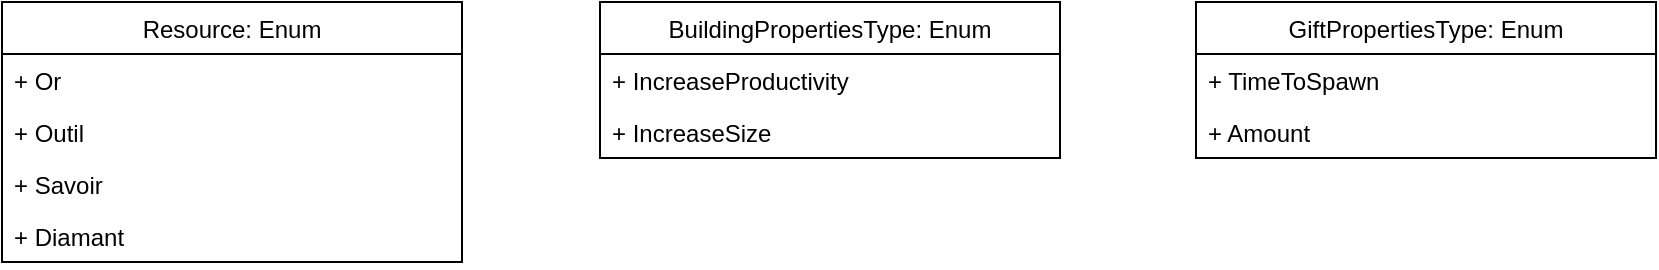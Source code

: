 <mxfile version="13.0.3" type="device" pages="4"><diagram id="pjz8-TPlyHCY8NbTJUt0" name="Enum"><mxGraphModel dx="1038" dy="607" grid="0" gridSize="10" guides="1" tooltips="1" connect="1" arrows="1" fold="1" page="1" pageScale="1" pageWidth="827" pageHeight="1169" math="0" shadow="0"><root><mxCell id="sBw3kaGOt5NLEZETks8d-0"/><mxCell id="sBw3kaGOt5NLEZETks8d-1" parent="sBw3kaGOt5NLEZETks8d-0"/><mxCell id="IuUuZfDIfKia8TDQB9bC-0" value="Resource: Enum" style="swimlane;fontStyle=0;childLayout=stackLayout;horizontal=1;startSize=26;horizontalStack=0;resizeParent=1;resizeParentMax=0;resizeLast=0;collapsible=1;marginBottom=0;" parent="sBw3kaGOt5NLEZETks8d-1" vertex="1"><mxGeometry width="230" height="130" as="geometry"/></mxCell><mxCell id="IuUuZfDIfKia8TDQB9bC-1" value="+ Or" style="text;align=left;verticalAlign=top;spacingLeft=4;spacingRight=4;overflow=hidden;rotatable=0;points=[[0,0.5],[1,0.5]];portConstraint=eastwest;" parent="IuUuZfDIfKia8TDQB9bC-0" vertex="1"><mxGeometry y="26" width="230" height="26" as="geometry"/></mxCell><mxCell id="IuUuZfDIfKia8TDQB9bC-2" value="+ Outil" style="text;align=left;verticalAlign=top;spacingLeft=4;spacingRight=4;overflow=hidden;rotatable=0;points=[[0,0.5],[1,0.5]];portConstraint=eastwest;" parent="IuUuZfDIfKia8TDQB9bC-0" vertex="1"><mxGeometry y="52" width="230" height="26" as="geometry"/></mxCell><mxCell id="IuUuZfDIfKia8TDQB9bC-3" value="+ Savoir" style="text;align=left;verticalAlign=top;spacingLeft=4;spacingRight=4;overflow=hidden;rotatable=0;points=[[0,0.5],[1,0.5]];portConstraint=eastwest;" parent="IuUuZfDIfKia8TDQB9bC-0" vertex="1"><mxGeometry y="78" width="230" height="26" as="geometry"/></mxCell><mxCell id="FJucgs8JPsW5DA-sw8LV-0" value="+ Diamant" style="text;align=left;verticalAlign=top;spacingLeft=4;spacingRight=4;overflow=hidden;rotatable=0;points=[[0,0.5],[1,0.5]];portConstraint=eastwest;" parent="IuUuZfDIfKia8TDQB9bC-0" vertex="1"><mxGeometry y="104" width="230" height="26" as="geometry"/></mxCell><mxCell id="r0FBk2J6aVuQ7HaOw1mL-0" value="BuildingPropertiesType: Enum" style="swimlane;fontStyle=0;childLayout=stackLayout;horizontal=1;startSize=26;horizontalStack=0;resizeParent=1;resizeParentMax=0;resizeLast=0;collapsible=1;marginBottom=0;" parent="sBw3kaGOt5NLEZETks8d-1" vertex="1"><mxGeometry x="299" width="230" height="78" as="geometry"/></mxCell><mxCell id="r0FBk2J6aVuQ7HaOw1mL-1" value="+ IncreaseProductivity" style="text;align=left;verticalAlign=top;spacingLeft=4;spacingRight=4;overflow=hidden;rotatable=0;points=[[0,0.5],[1,0.5]];portConstraint=eastwest;" parent="r0FBk2J6aVuQ7HaOw1mL-0" vertex="1"><mxGeometry y="26" width="230" height="26" as="geometry"/></mxCell><mxCell id="r0FBk2J6aVuQ7HaOw1mL-2" value="+ IncreaseSize" style="text;align=left;verticalAlign=top;spacingLeft=4;spacingRight=4;overflow=hidden;rotatable=0;points=[[0,0.5],[1,0.5]];portConstraint=eastwest;" parent="r0FBk2J6aVuQ7HaOw1mL-0" vertex="1"><mxGeometry y="52" width="230" height="26" as="geometry"/></mxCell><mxCell id="fE_pBd-yjzhrllQTIOfW-0" value="GiftPropertiesType: Enum" style="swimlane;fontStyle=0;childLayout=stackLayout;horizontal=1;startSize=26;horizontalStack=0;resizeParent=1;resizeParentMax=0;resizeLast=0;collapsible=1;marginBottom=0;" vertex="1" parent="sBw3kaGOt5NLEZETks8d-1"><mxGeometry x="597" width="230" height="78" as="geometry"/></mxCell><mxCell id="fE_pBd-yjzhrllQTIOfW-1" value="+ TimeToSpawn" style="text;align=left;verticalAlign=top;spacingLeft=4;spacingRight=4;overflow=hidden;rotatable=0;points=[[0,0.5],[1,0.5]];portConstraint=eastwest;" vertex="1" parent="fE_pBd-yjzhrllQTIOfW-0"><mxGeometry y="26" width="230" height="26" as="geometry"/></mxCell><mxCell id="fE_pBd-yjzhrllQTIOfW-2" value="+ Amount" style="text;align=left;verticalAlign=top;spacingLeft=4;spacingRight=4;overflow=hidden;rotatable=0;points=[[0,0.5],[1,0.5]];portConstraint=eastwest;" vertex="1" parent="fE_pBd-yjzhrllQTIOfW-0"><mxGeometry y="52" width="230" height="26" as="geometry"/></mxCell></root></mxGraphModel></diagram><diagram id="-Dnun3sljwRabMaQeg_3" name="Singleton"><mxGraphModel dx="1278" dy="641" grid="0" gridSize="10" guides="1" tooltips="1" connect="1" arrows="1" fold="1" page="0" pageScale="1" pageWidth="827" pageHeight="1169" math="0" shadow="0"><root><mxCell id="EoZeUEq8ba86Fyl8aMmD-0"/><mxCell id="EoZeUEq8ba86Fyl8aMmD-1" parent="EoZeUEq8ba86Fyl8aMmD-0"/><mxCell id="mQ0g9_Er7be01SSRmVIU-0" value="ResourceManager: Singleton&lt;ResourceManager&gt;" style="swimlane;fontStyle=0;childLayout=stackLayout;horizontal=1;startSize=26;horizontalStack=0;resizeParent=1;resizeParentMax=0;resizeLast=0;collapsible=1;marginBottom=0;" parent="EoZeUEq8ba86Fyl8aMmD-1" vertex="1"><mxGeometry x="40" y="10" width="312" height="104" as="geometry"/></mxCell><mxCell id="mQ0g9_Er7be01SSRmVIU-1" value="- wallet: Dictionary&lt;Resource, int&gt;" style="text;align=left;verticalAlign=top;spacingLeft=4;spacingRight=4;overflow=hidden;rotatable=0;points=[[0,0.5],[1,0.5]];portConstraint=eastwest;" parent="mQ0g9_Er7be01SSRmVIU-0" vertex="1"><mxGeometry y="26" width="312" height="26" as="geometry"/></mxCell><mxCell id="mQ0g9_Er7be01SSRmVIU-2" value="+ ChangeAmount(Resource r, int amount): void" style="text;align=left;verticalAlign=top;spacingLeft=4;spacingRight=4;overflow=hidden;rotatable=0;points=[[0,0.5],[1,0.5]];portConstraint=eastwest;" parent="mQ0g9_Er7be01SSRmVIU-0" vertex="1"><mxGeometry y="52" width="312" height="26" as="geometry"/></mxCell><mxCell id="mQ0g9_Er7be01SSRmVIU-3" value="+ GetAmount(Resource r): int" style="text;align=left;verticalAlign=top;spacingLeft=4;spacingRight=4;overflow=hidden;rotatable=0;points=[[0,0.5],[1,0.5]];portConstraint=eastwest;" parent="mQ0g9_Er7be01SSRmVIU-0" vertex="1"><mxGeometry y="78" width="312" height="26" as="geometry"/></mxCell><mxCell id="3pXVYKQAxi3_NGSgdARG-0" value="BonusManager: Singleton&lt;BonusManager&gt;" style="swimlane;fontStyle=0;childLayout=stackLayout;horizontal=1;startSize=26;horizontalStack=0;resizeParent=1;resizeParentMax=0;resizeLast=0;collapsible=1;marginBottom=0;" parent="EoZeUEq8ba86Fyl8aMmD-1" vertex="1"><mxGeometry x="384" y="10" width="416" height="182" as="geometry"/></mxCell><mxCell id="3pXVYKQAxi3_NGSgdARG-1" value="- resourcesBonus: Dictionary&lt;Resource, float&gt;" style="text;align=left;verticalAlign=top;spacingLeft=4;spacingRight=4;overflow=hidden;rotatable=0;points=[[0,0.5],[1,0.5]];portConstraint=eastwest;" parent="3pXVYKQAxi3_NGSgdARG-0" vertex="1"><mxGeometry y="26" width="416" height="26" as="geometry"/></mxCell><mxCell id="3pXVYKQAxi3_NGSgdARG-3" value="- buildingBonus: Dictionary&lt;Building, float&gt;" style="text;align=left;verticalAlign=top;spacingLeft=4;spacingRight=4;overflow=hidden;rotatable=0;points=[[0,0.5],[1,0.5]];portConstraint=eastwest;" parent="3pXVYKQAxi3_NGSgdARG-0" vertex="1"><mxGeometry y="52" width="416" height="26" as="geometry"/></mxCell><mxCell id="In40BpPK1nONG-zc-0ch-0" value="- giftBonus: Dictionary&lt;Gift, float&gt;" style="text;align=left;verticalAlign=top;spacingLeft=4;spacingRight=4;overflow=hidden;rotatable=0;points=[[0,0.5],[1,0.5]];portConstraint=eastwest;" vertex="1" parent="3pXVYKQAxi3_NGSgdARG-0"><mxGeometry y="78" width="416" height="26" as="geometry"/></mxCell><mxCell id="3pXVYKQAxi3_NGSgdARG-2" value="+ AddBonusOnResource(Resource r, ResourceBonus amount): void" style="text;align=left;verticalAlign=top;spacingLeft=4;spacingRight=4;overflow=hidden;rotatable=0;points=[[0,0.5],[1,0.5]];portConstraint=eastwest;" parent="3pXVYKQAxi3_NGSgdARG-0" vertex="1"><mxGeometry y="104" width="416" height="26" as="geometry"/></mxCell><mxCell id="lH6icyo6ipJmB1kSeVWG-0" value="+ AddBonusOnBuilding(Building b, BuildingIncreasmentBonus amount): void" style="text;align=left;verticalAlign=top;spacingLeft=4;spacingRight=4;overflow=hidden;rotatable=0;points=[[0,0.5],[1,0.5]];portConstraint=eastwest;" vertex="1" parent="3pXVYKQAxi3_NGSgdARG-0"><mxGeometry y="130" width="416" height="26" as="geometry"/></mxCell><mxCell id="K4aHDuXWY4pZm2NgDbFm-0" value="+ AddBonusOnGift(Gift b, GiftBonus amount): void" style="text;align=left;verticalAlign=top;spacingLeft=4;spacingRight=4;overflow=hidden;rotatable=0;points=[[0,0.5],[1,0.5]];portConstraint=eastwest;" vertex="1" parent="3pXVYKQAxi3_NGSgdARG-0"><mxGeometry y="156" width="416" height="26" as="geometry"/></mxCell><mxCell id="_cJnsFZ_F_2nj2jaq1FT-0" value="BuildingManager: Singleton&lt;BuildingManager&gt;" style="swimlane;fontStyle=0;childLayout=stackLayout;horizontal=1;startSize=26;horizontalStack=0;resizeParent=1;resizeParentMax=0;resizeLast=0;collapsible=1;marginBottom=0;" vertex="1" parent="EoZeUEq8ba86Fyl8aMmD-1"><mxGeometry x="40" y="325" width="312" height="78" as="geometry"/></mxCell><mxCell id="_cJnsFZ_F_2nj2jaq1FT-1" value="- building: List&lt;Building&gt;" style="text;align=left;verticalAlign=top;spacingLeft=4;spacingRight=4;overflow=hidden;rotatable=0;points=[[0,0.5],[1,0.5]];portConstraint=eastwest;" vertex="1" parent="_cJnsFZ_F_2nj2jaq1FT-0"><mxGeometry y="26" width="312" height="26" as="geometry"/></mxCell><mxCell id="s16x0vDKymPNaoYH9-TB-1" value="- buildingInstanciead: List&lt;BuildingInstance&gt;" style="text;align=left;verticalAlign=top;spacingLeft=4;spacingRight=4;overflow=hidden;rotatable=0;points=[[0,0.5],[1,0.5]];portConstraint=eastwest;" vertex="1" parent="_cJnsFZ_F_2nj2jaq1FT-0"><mxGeometry y="52" width="312" height="26" as="geometry"/></mxCell><mxCell id="_cJnsFZ_F_2nj2jaq1FT-4" value="GiftManager: Singleton&lt;GiftManager&gt;" style="swimlane;fontStyle=0;childLayout=stackLayout;horizontal=1;startSize=26;horizontalStack=0;resizeParent=1;resizeParentMax=0;resizeLast=0;collapsible=1;marginBottom=0;" vertex="1" parent="EoZeUEq8ba86Fyl8aMmD-1"><mxGeometry x="488" y="325" width="312" height="156" as="geometry"/></mxCell><mxCell id="_cJnsFZ_F_2nj2jaq1FT-5" value="- gifts: Dictionary&lt;Gift, float&gt;" style="text;align=left;verticalAlign=top;spacingLeft=4;spacingRight=4;overflow=hidden;rotatable=0;points=[[0,0.5],[1,0.5]];portConstraint=eastwest;" vertex="1" parent="_cJnsFZ_F_2nj2jaq1FT-4"><mxGeometry y="26" width="312" height="26" as="geometry"/></mxCell><mxCell id="oLVh9MX9-mTNlWxzOvzK-0" value="- StartTimer(string id): void" style="text;align=left;verticalAlign=top;spacingLeft=4;spacingRight=4;overflow=hidden;rotatable=0;points=[[0,0.5],[1,0.5]];portConstraint=eastwest;" vertex="1" parent="_cJnsFZ_F_2nj2jaq1FT-4"><mxGeometry y="52" width="312" height="26" as="geometry"/></mxCell><mxCell id="yaioHFklawt2iCqQZvz3-0" value="- ResetTimer(string id): void" style="text;align=left;verticalAlign=top;spacingLeft=4;spacingRight=4;overflow=hidden;rotatable=0;points=[[0,0.5],[1,0.5]];portConstraint=eastwest;" vertex="1" parent="_cJnsFZ_F_2nj2jaq1FT-4"><mxGeometry y="78" width="312" height="26" as="geometry"/></mxCell><mxCell id="f1Y590fyN7T5fb3lt239-0" value="- InstantiateGift(Gift g): void" style="text;align=left;verticalAlign=top;spacingLeft=4;spacingRight=4;overflow=hidden;rotatable=0;points=[[0,0.5],[1,0.5]];portConstraint=eastwest;" vertex="1" parent="_cJnsFZ_F_2nj2jaq1FT-4"><mxGeometry y="104" width="312" height="26" as="geometry"/></mxCell><mxCell id="s16x0vDKymPNaoYH9-TB-0" value="- GetGift(string id): Gift" style="text;align=left;verticalAlign=top;spacingLeft=4;spacingRight=4;overflow=hidden;rotatable=0;points=[[0,0.5],[1,0.5]];portConstraint=eastwest;" vertex="1" parent="_cJnsFZ_F_2nj2jaq1FT-4"><mxGeometry y="130" width="312" height="26" as="geometry"/></mxCell><mxCell id="jjQoHce5OyoaaKMzGFk_-4" value="DecorationManager: Singleton&lt;DecorationManager&gt;" style="swimlane;fontStyle=0;childLayout=stackLayout;horizontal=1;startSize=26;horizontalStack=0;resizeParent=1;resizeParentMax=0;resizeLast=0;collapsible=1;marginBottom=0;" vertex="1" parent="EoZeUEq8ba86Fyl8aMmD-1"><mxGeometry x="30" y="858" width="312" height="104" as="geometry"/></mxCell><mxCell id="jjQoHce5OyoaaKMzGFk_-5" value="- wallet: Dictionary&lt;Decoration, int&gt;" style="text;align=left;verticalAlign=top;spacingLeft=4;spacingRight=4;overflow=hidden;rotatable=0;points=[[0,0.5],[1,0.5]];portConstraint=eastwest;" vertex="1" parent="jjQoHce5OyoaaKMzGFk_-4"><mxGeometry y="26" width="312" height="26" as="geometry"/></mxCell><mxCell id="gC4I2aDWA2yar_8qENEN-0" value="- PlaceDeco(Decoration deco): void" style="text;align=left;verticalAlign=top;spacingLeft=4;spacingRight=4;overflow=hidden;rotatable=0;points=[[0,0.5],[1,0.5]];portConstraint=eastwest;" vertex="1" parent="jjQoHce5OyoaaKMzGFk_-4"><mxGeometry y="52" width="312" height="26" as="geometry"/></mxCell><mxCell id="gC4I2aDWA2yar_8qENEN-1" value="- TidyDeco(Decoration deco): void" style="text;align=left;verticalAlign=top;spacingLeft=4;spacingRight=4;overflow=hidden;rotatable=0;points=[[0,0.5],[1,0.5]];portConstraint=eastwest;" vertex="1" parent="jjQoHce5OyoaaKMzGFk_-4"><mxGeometry y="78" width="312" height="26" as="geometry"/></mxCell><mxCell id="UyCgfrHNGojLg2OCwxmG-2" value="TaskManager: Singleton&lt;TaskManager&gt;" style="swimlane;fontStyle=0;childLayout=stackLayout;horizontal=1;startSize=26;horizontalStack=0;resizeParent=1;resizeParentMax=0;resizeLast=0;collapsible=1;marginBottom=0;" vertex="1" parent="EoZeUEq8ba86Fyl8aMmD-1"><mxGeometry x="411" y="858" width="387" height="224" as="geometry"/></mxCell><mxCell id="UyCgfrHNGojLg2OCwxmG-3" value="- success: Dictionary&lt;Success, int&gt;" style="text;align=left;verticalAlign=top;spacingLeft=4;spacingRight=4;overflow=hidden;rotatable=0;points=[[0,0.5],[1,0.5]];portConstraint=eastwest;" vertex="1" parent="UyCgfrHNGojLg2OCwxmG-2"><mxGeometry y="26" width="387" height="26" as="geometry"/></mxCell><mxCell id="I_XNCfwrpcq345T4VTme-0" value="- missions: List&lt;Mission&gt;" style="text;align=left;verticalAlign=top;spacingLeft=4;spacingRight=4;overflow=hidden;rotatable=0;points=[[0,0.5],[1,0.5]];portConstraint=eastwest;" vertex="1" parent="UyCgfrHNGojLg2OCwxmG-2"><mxGeometry y="52" width="387" height="26" as="geometry"/></mxCell><mxCell id="a-MddJVTeMQ3EXahRRih-0" value="- currentMissions: Mission" style="text;align=left;verticalAlign=top;spacingLeft=4;spacingRight=4;overflow=hidden;rotatable=0;points=[[0,0.5],[1,0.5]];portConstraint=eastwest;" vertex="1" parent="UyCgfrHNGojLg2OCwxmG-2"><mxGeometry y="78" width="387" height="26" as="geometry"/></mxCell><mxCell id="aCjBEECztog1OzLIWaOv-0" value="- ActionExecuted(Building b, BuildingPropertiesType type&#10;): void" style="text;align=left;verticalAlign=top;spacingLeft=4;spacingRight=4;overflow=hidden;rotatable=0;points=[[0,0.5],[1,0.5]];portConstraint=eastwest;" vertex="1" parent="UyCgfrHNGojLg2OCwxmG-2"><mxGeometry y="104" width="387" height="40" as="geometry"/></mxCell><mxCell id="rTW3mwfDxepLbQ4lh7Jb-0" value="- ActionExecuted(Gift g): void" style="text;align=left;verticalAlign=top;spacingLeft=4;spacingRight=4;overflow=hidden;rotatable=0;points=[[0,0.5],[1,0.5]];portConstraint=eastwest;" vertex="1" parent="UyCgfrHNGojLg2OCwxmG-2"><mxGeometry y="144" width="387" height="40" as="geometry"/></mxCell><mxCell id="6_W135PjHh_f7glQ6I9g-0" value="- ActionExecuted(Population p): void" style="text;align=left;verticalAlign=top;spacingLeft=4;spacingRight=4;overflow=hidden;rotatable=0;points=[[0,0.5],[1,0.5]];portConstraint=eastwest;" vertex="1" parent="UyCgfrHNGojLg2OCwxmG-2"><mxGeometry y="184" width="387" height="40" as="geometry"/></mxCell><mxCell id="jjQoHce5OyoaaKMzGFk_-0" value="PopulationManager: Singleton&lt;PopulationManager&gt;" style="swimlane;fontStyle=0;childLayout=stackLayout;horizontal=1;startSize=26;horizontalStack=0;resizeParent=1;resizeParentMax=0;resizeLast=0;collapsible=1;marginBottom=0;" vertex="1" parent="EoZeUEq8ba86Fyl8aMmD-1"><mxGeometry x="34" y="599" width="312" height="78" as="geometry"/></mxCell><mxCell id="jjQoHce5OyoaaKMzGFk_-1" value="- populations: Dictionary&lt;Population, int&gt;" style="text;align=left;verticalAlign=top;spacingLeft=4;spacingRight=4;overflow=hidden;rotatable=0;points=[[0,0.5],[1,0.5]];portConstraint=eastwest;" vertex="1" parent="jjQoHce5OyoaaKMzGFk_-0"><mxGeometry y="26" width="312" height="26" as="geometry"/></mxCell><mxCell id="PWX3XcTzO4n8kq0INGpi-0" value="- Buy(Population): void" style="text;align=left;verticalAlign=top;spacingLeft=4;spacingRight=4;overflow=hidden;rotatable=0;points=[[0,0.5],[1,0.5]];portConstraint=eastwest;" vertex="1" parent="jjQoHce5OyoaaKMzGFk_-0"><mxGeometry y="52" width="312" height="26" as="geometry"/></mxCell><mxCell id="jjQoHce5OyoaaKMzGFk_-2" value="Market: Singleton&lt;Market&gt;" style="swimlane;fontStyle=0;childLayout=stackLayout;horizontal=1;startSize=26;horizontalStack=0;resizeParent=1;resizeParentMax=0;resizeLast=0;collapsible=1;marginBottom=0;" vertex="1" parent="EoZeUEq8ba86Fyl8aMmD-1"><mxGeometry x="482" y="605" width="312" height="78" as="geometry"/></mxCell><mxCell id="jjQoHce5OyoaaKMzGFk_-3" value="- items: List&lt;MarketItem&gt;" style="text;align=left;verticalAlign=top;spacingLeft=4;spacingRight=4;overflow=hidden;rotatable=0;points=[[0,0.5],[1,0.5]];portConstraint=eastwest;" vertex="1" parent="jjQoHce5OyoaaKMzGFk_-2"><mxGeometry y="26" width="312" height="26" as="geometry"/></mxCell><mxCell id="hpZhTkflTxFmnRocbJmf-0" value="- InstantiateItem(): void" style="text;align=left;verticalAlign=top;spacingLeft=4;spacingRight=4;overflow=hidden;rotatable=0;points=[[0,0.5],[1,0.5]];portConstraint=eastwest;" vertex="1" parent="jjQoHce5OyoaaKMzGFk_-2"><mxGeometry y="52" width="312" height="26" as="geometry"/></mxCell></root></mxGraphModel></diagram><diagram id="C5RBs43oDa-KdzZeNtuy" name="ScriptableObject &amp; Serializable"><mxGraphModel dx="1038" dy="607" grid="0" gridSize="10" guides="1" tooltips="1" connect="1" arrows="1" fold="1" page="1" pageScale="1" pageWidth="827" pageHeight="1169" math="0" shadow="1"><root><mxCell id="WIyWlLk6GJQsqaUBKTNV-0"/><mxCell id="WIyWlLk6GJQsqaUBKTNV-1" parent="WIyWlLk6GJQsqaUBKTNV-0"/><mxCell id="Ob3m4Mzq5yUJcb3v8Br4-51" style="edgeStyle=orthogonalEdgeStyle;rounded=0;orthogonalLoop=1;jettySize=auto;html=1;" parent="WIyWlLk6GJQsqaUBKTNV-1" source="Ob3m4Mzq5yUJcb3v8Br4-22" target="Ob3m4Mzq5yUJcb3v8Br4-42" edge="1"><mxGeometry relative="1" as="geometry"/></mxCell><mxCell id="Ob3m4Mzq5yUJcb3v8Br4-52" style="edgeStyle=orthogonalEdgeStyle;rounded=0;orthogonalLoop=1;jettySize=auto;html=1;entryX=0.5;entryY=0;entryDx=0;entryDy=0;exitX=0.51;exitY=1.015;exitDx=0;exitDy=0;exitPerimeter=0;" parent="WIyWlLk6GJQsqaUBKTNV-1" source="nCuSFkcFdO3fcm0BLAS1-4" target="Ob3m4Mzq5yUJcb3v8Br4-49" edge="1"><mxGeometry relative="1" as="geometry"/></mxCell><mxCell id="nCuSFkcFdO3fcm0BLAS1-5" style="edgeStyle=orthogonalEdgeStyle;rounded=0;orthogonalLoop=1;jettySize=auto;html=1;exitX=0;exitY=0.5;exitDx=0;exitDy=0;entryX=1;entryY=0.25;entryDx=0;entryDy=0;" parent="WIyWlLk6GJQsqaUBKTNV-1" source="nCuSFkcFdO3fcm0BLAS1-4" target="nCuSFkcFdO3fcm0BLAS1-0" edge="1"><mxGeometry relative="1" as="geometry"/></mxCell><mxCell id="bRnGNdwk22lz-oLNwStZ-6" style="edgeStyle=orthogonalEdgeStyle;rounded=0;orthogonalLoop=1;jettySize=auto;html=1;entryX=0.5;entryY=0;entryDx=0;entryDy=0;" parent="WIyWlLk6GJQsqaUBKTNV-1" source="bRnGNdwk22lz-oLNwStZ-0" target="bRnGNdwk22lz-oLNwStZ-4" edge="1"><mxGeometry relative="1" as="geometry"/></mxCell><mxCell id="bRnGNdwk22lz-oLNwStZ-11" style="edgeStyle=orthogonalEdgeStyle;rounded=0;orthogonalLoop=1;jettySize=auto;html=1;exitX=0.5;exitY=1;exitDx=0;exitDy=0;" parent="WIyWlLk6GJQsqaUBKTNV-1" source="bRnGNdwk22lz-oLNwStZ-0" target="bRnGNdwk22lz-oLNwStZ-8" edge="1"><mxGeometry relative="1" as="geometry"/></mxCell><mxCell id="RUlxHaNCgcGeOaZ5dz6k-4" style="edgeStyle=orthogonalEdgeStyle;rounded=0;orthogonalLoop=1;jettySize=auto;html=1;exitX=0.5;exitY=1;exitDx=0;exitDy=0;" edge="1" parent="WIyWlLk6GJQsqaUBKTNV-1" source="CA1pCUu_oteMyijeea9f-2" target="CA1pCUu_oteMyijeea9f-3"><mxGeometry relative="1" as="geometry"/></mxCell><mxCell id="RUlxHaNCgcGeOaZ5dz6k-5" style="edgeStyle=orthogonalEdgeStyle;rounded=0;orthogonalLoop=1;jettySize=auto;html=1;exitX=0.5;exitY=1;exitDx=0;exitDy=0;entryX=0.5;entryY=0;entryDx=0;entryDy=0;" edge="1" parent="WIyWlLk6GJQsqaUBKTNV-1" source="CA1pCUu_oteMyijeea9f-2" target="zk54P4xh8kPdqwBIXKPp-0"><mxGeometry relative="1" as="geometry"/></mxCell><mxCell id="RUlxHaNCgcGeOaZ5dz6k-6" style="edgeStyle=orthogonalEdgeStyle;rounded=0;orthogonalLoop=1;jettySize=auto;html=1;exitX=0.5;exitY=1;exitDx=0;exitDy=0;" edge="1" parent="WIyWlLk6GJQsqaUBKTNV-1" source="CA1pCUu_oteMyijeea9f-2" target="CA1pCUu_oteMyijeea9f-6"><mxGeometry relative="1" as="geometry"/></mxCell><mxCell id="6j-POk3MW0sX_euc3sKh-2" style="edgeStyle=orthogonalEdgeStyle;rounded=0;orthogonalLoop=1;jettySize=auto;html=1;exitX=0.5;exitY=1;exitDx=0;exitDy=0;" edge="1" parent="WIyWlLk6GJQsqaUBKTNV-1" source="bRnGNdwk22lz-oLNwStZ-0" target="6j-POk3MW0sX_euc3sKh-0"><mxGeometry relative="1" as="geometry"/></mxCell><mxCell id="rBCTHyyAK_posCUmON6J-19" style="edgeStyle=orthogonalEdgeStyle;rounded=0;orthogonalLoop=1;jettySize=auto;html=1;exitX=0;exitY=0.5;exitDx=0;exitDy=0;entryX=0.998;entryY=0.113;entryDx=0;entryDy=0;entryPerimeter=0;" edge="1" parent="WIyWlLk6GJQsqaUBKTNV-1" source="rBCTHyyAK_posCUmON6J-13" target="rBCTHyyAK_posCUmON6J-15"><mxGeometry relative="1" as="geometry"/></mxCell><mxCell id="rBCTHyyAK_posCUmON6J-28" style="edgeStyle=orthogonalEdgeStyle;rounded=0;orthogonalLoop=1;jettySize=auto;html=1;exitX=0;exitY=0.75;exitDx=0;exitDy=0;" edge="1" parent="WIyWlLk6GJQsqaUBKTNV-1" source="rBCTHyyAK_posCUmON6J-10" target="RUlxHaNCgcGeOaZ5dz6k-7"><mxGeometry relative="1" as="geometry"/></mxCell><mxCell id="JQbxrLMg8Y5nZQCdWeFu-10" style="edgeStyle=orthogonalEdgeStyle;rounded=0;orthogonalLoop=1;jettySize=auto;html=1;" edge="1" parent="WIyWlLk6GJQsqaUBKTNV-1" source="-Is_WSD9Ibbu5Bl_ciuQ-0" target="JQbxrLMg8Y5nZQCdWeFu-0"><mxGeometry relative="1" as="geometry"><Array as="points"><mxPoint x="423" y="2238"/><mxPoint x="193" y="2238"/></Array></mxGeometry></mxCell><mxCell id="JQbxrLMg8Y5nZQCdWeFu-11" style="edgeStyle=orthogonalEdgeStyle;rounded=0;orthogonalLoop=1;jettySize=auto;html=1;entryX=0.5;entryY=0;entryDx=0;entryDy=0;" edge="1" parent="WIyWlLk6GJQsqaUBKTNV-1" source="-Is_WSD9Ibbu5Bl_ciuQ-0" target="JQbxrLMg8Y5nZQCdWeFu-4"><mxGeometry relative="1" as="geometry"/></mxCell><mxCell id="qRUoUvEPVN9CHBBNLVjR-6" style="edgeStyle=orthogonalEdgeStyle;rounded=0;orthogonalLoop=1;jettySize=auto;html=1;" edge="1" parent="WIyWlLk6GJQsqaUBKTNV-1" source="9iDsDQ2NSQoQNzSeWGC4-0" target="rBCTHyyAK_posCUmON6J-7"><mxGeometry relative="1" as="geometry"><Array as="points"><mxPoint x="449" y="1466"/><mxPoint x="174" y="1466"/></Array></mxGeometry></mxCell><mxCell id="qRUoUvEPVN9CHBBNLVjR-7" style="edgeStyle=orthogonalEdgeStyle;rounded=0;orthogonalLoop=1;jettySize=auto;html=1;" edge="1" parent="WIyWlLk6GJQsqaUBKTNV-1" source="9iDsDQ2NSQoQNzSeWGC4-0" target="rBCTHyyAK_posCUmON6J-10"><mxGeometry relative="1" as="geometry"><Array as="points"><mxPoint x="449" y="1466"/><mxPoint x="694" y="1466"/></Array></mxGeometry></mxCell><mxCell id="bRnGNdwk22lz-oLNwStZ-0" value="(Abstract)Action: ScriptableObject" style="swimlane;fontStyle=0;childLayout=stackLayout;horizontal=1;startSize=26;horizontalStack=0;resizeParent=1;resizeParentMax=0;resizeLast=0;collapsible=1;marginBottom=0;" parent="WIyWlLk6GJQsqaUBKTNV-1" vertex="1"><mxGeometry x="265" y="497" width="230" height="52" as="geometry"/></mxCell><mxCell id="bRnGNdwk22lz-oLNwStZ-4" value="BuildingAction: Action" style="swimlane;fontStyle=0;childLayout=stackLayout;horizontal=1;startSize=26;horizontalStack=0;resizeParent=1;resizeParentMax=0;resizeLast=0;collapsible=1;marginBottom=0;" parent="WIyWlLk6GJQsqaUBKTNV-1" vertex="1"><mxGeometry x="35" y="612" width="230" height="78" as="geometry"/></mxCell><mxCell id="bRnGNdwk22lz-oLNwStZ-5" value="+ buildingRef: Building" style="text;align=left;verticalAlign=top;spacingLeft=4;spacingRight=4;overflow=hidden;rotatable=0;points=[[0,0.5],[1,0.5]];portConstraint=eastwest;" parent="bRnGNdwk22lz-oLNwStZ-4" vertex="1"><mxGeometry y="26" width="230" height="26" as="geometry"/></mxCell><mxCell id="bRnGNdwk22lz-oLNwStZ-7" value="+ actionType: BuildingPropertiesType" style="text;align=left;verticalAlign=top;spacingLeft=4;spacingRight=4;overflow=hidden;rotatable=0;points=[[0,0.5],[1,0.5]];portConstraint=eastwest;" parent="bRnGNdwk22lz-oLNwStZ-4" vertex="1"><mxGeometry y="52" width="230" height="26" as="geometry"/></mxCell><mxCell id="bRnGNdwk22lz-oLNwStZ-8" value="GiftAction: Action" style="swimlane;fontStyle=0;childLayout=stackLayout;horizontal=1;startSize=26;horizontalStack=0;resizeParent=1;resizeParentMax=0;resizeLast=0;collapsible=1;marginBottom=0;" parent="WIyWlLk6GJQsqaUBKTNV-1" vertex="1"><mxGeometry x="562.5" y="612" width="230" height="52" as="geometry"/></mxCell><mxCell id="bRnGNdwk22lz-oLNwStZ-9" value="+ giftRef: Gift" style="text;align=left;verticalAlign=top;spacingLeft=4;spacingRight=4;overflow=hidden;rotatable=0;points=[[0,0.5],[1,0.5]];portConstraint=eastwest;" parent="bRnGNdwk22lz-oLNwStZ-8" vertex="1"><mxGeometry y="26" width="230" height="26" as="geometry"/></mxCell><mxCell id="6j-POk3MW0sX_euc3sKh-0" value="PopulationAction: Action" style="swimlane;fontStyle=0;childLayout=stackLayout;horizontal=1;startSize=26;horizontalStack=0;resizeParent=1;resizeParentMax=0;resizeLast=0;collapsible=1;marginBottom=0;" vertex="1" parent="WIyWlLk6GJQsqaUBKTNV-1"><mxGeometry x="298.5" y="612" width="230" height="52" as="geometry"/></mxCell><mxCell id="6j-POk3MW0sX_euc3sKh-1" value="+ populationRef: Population" style="text;align=left;verticalAlign=top;spacingLeft=4;spacingRight=4;overflow=hidden;rotatable=0;points=[[0,0.5],[1,0.5]];portConstraint=eastwest;" vertex="1" parent="6j-POk3MW0sX_euc3sKh-0"><mxGeometry y="26" width="230" height="26" as="geometry"/></mxCell><mxCell id="Ob3m4Mzq5yUJcb3v8Br4-22" value="(Abstract)Task: ScriptableObject" style="swimlane;fontStyle=0;childLayout=stackLayout;horizontal=1;startSize=26;horizontalStack=0;resizeParent=1;resizeParentMax=0;resizeLast=0;collapsible=1;marginBottom=0;" parent="WIyWlLk6GJQsqaUBKTNV-1" vertex="1"><mxGeometry x="299.25" y="51" width="230" height="156" as="geometry"/></mxCell><mxCell id="Ob3m4Mzq5yUJcb3v8Br4-24" value="+ id: string" style="text;align=left;verticalAlign=top;spacingLeft=4;spacingRight=4;overflow=hidden;rotatable=0;points=[[0,0.5],[1,0.5]];portConstraint=eastwest;" parent="Ob3m4Mzq5yUJcb3v8Br4-22" vertex="1"><mxGeometry y="26" width="230" height="26" as="geometry"/></mxCell><mxCell id="rBCTHyyAK_posCUmON6J-2" value="+ description: string" style="text;align=left;verticalAlign=top;spacingLeft=4;spacingRight=4;overflow=hidden;rotatable=0;points=[[0,0.5],[1,0.5]];portConstraint=eastwest;" vertex="1" parent="Ob3m4Mzq5yUJcb3v8Br4-22"><mxGeometry y="52" width="230" height="26" as="geometry"/></mxCell><mxCell id="rBCTHyyAK_posCUmON6J-3" value="+ amountToReach: int" style="text;align=left;verticalAlign=top;spacingLeft=4;spacingRight=4;overflow=hidden;rotatable=0;points=[[0,0.5],[1,0.5]];portConstraint=eastwest;" vertex="1" parent="Ob3m4Mzq5yUJcb3v8Br4-22"><mxGeometry y="78" width="230" height="26" as="geometry"/></mxCell><mxCell id="Ob3m4Mzq5yUJcb3v8Br4-26" value="+ action: Action" style="text;align=left;verticalAlign=top;spacingLeft=4;spacingRight=4;overflow=hidden;rotatable=0;points=[[0,0.5],[1,0.5]];portConstraint=eastwest;" parent="Ob3m4Mzq5yUJcb3v8Br4-22" vertex="1"><mxGeometry y="104" width="230" height="26" as="geometry"/></mxCell><mxCell id="nCuSFkcFdO3fcm0BLAS1-4" value="+ rewards: List&lt;Reward&gt;" style="text;align=left;verticalAlign=top;spacingLeft=4;spacingRight=4;overflow=hidden;rotatable=0;points=[[0,0.5],[1,0.5]];portConstraint=eastwest;" parent="Ob3m4Mzq5yUJcb3v8Br4-22" vertex="1"><mxGeometry y="130" width="230" height="26" as="geometry"/></mxCell><mxCell id="nCuSFkcFdO3fcm0BLAS1-0" value="[Serializable] Reward" style="swimlane;fontStyle=0;childLayout=stackLayout;horizontal=1;startSize=26;horizontalStack=0;resizeParent=1;resizeParentMax=0;resizeLast=0;collapsible=1;marginBottom=0;" parent="WIyWlLk6GJQsqaUBKTNV-1" vertex="1"><mxGeometry x="0.25" y="51" width="230" height="104" as="geometry"/></mxCell><mxCell id="nCuSFkcFdO3fcm0BLAS1-1" value="+ type: Resource" style="text;align=left;verticalAlign=top;spacingLeft=4;spacingRight=4;overflow=hidden;rotatable=0;points=[[0,0.5],[1,0.5]];portConstraint=eastwest;" parent="nCuSFkcFdO3fcm0BLAS1-0" vertex="1"><mxGeometry y="26" width="230" height="26" as="geometry"/></mxCell><mxCell id="nCuSFkcFdO3fcm0BLAS1-2" value="+ amount: int" style="text;align=left;verticalAlign=top;spacingLeft=4;spacingRight=4;overflow=hidden;rotatable=0;points=[[0,0.5],[1,0.5]];portConstraint=eastwest;" parent="nCuSFkcFdO3fcm0BLAS1-0" vertex="1"><mxGeometry y="52" width="230" height="26" as="geometry"/></mxCell><mxCell id="bRnGNdwk22lz-oLNwStZ-12" value="+ adjustAmount(int coef = 0): void" style="text;align=left;verticalAlign=top;spacingLeft=4;spacingRight=4;overflow=hidden;rotatable=0;points=[[0,0.5],[1,0.5]];portConstraint=eastwest;" parent="nCuSFkcFdO3fcm0BLAS1-0" vertex="1"><mxGeometry y="78" width="230" height="26" as="geometry"/></mxCell><mxCell id="Ob3m4Mzq5yUJcb3v8Br4-42" value="Success: Task" style="swimlane;fontStyle=0;childLayout=stackLayout;horizontal=1;startSize=26;horizontalStack=0;resizeParent=1;resizeParentMax=0;resizeLast=0;collapsible=1;marginBottom=0;" parent="WIyWlLk6GJQsqaUBKTNV-1" vertex="1"><mxGeometry x="69.75" y="293" width="230" height="52" as="geometry"/></mxCell><mxCell id="nCuSFkcFdO3fcm0BLAS1-6" style="edgeStyle=orthogonalEdgeStyle;rounded=0;orthogonalLoop=1;jettySize=auto;html=1;exitX=1;exitY=0.5;exitDx=0;exitDy=0;entryX=1;entryY=0.25;entryDx=0;entryDy=0;" parent="Ob3m4Mzq5yUJcb3v8Br4-42" source="Ob3m4Mzq5yUJcb3v8Br4-43" target="Ob3m4Mzq5yUJcb3v8Br4-42" edge="1"><mxGeometry relative="1" as="geometry"><Array as="points"><mxPoint x="263" y="39"/><mxPoint x="263" y="13"/></Array></mxGeometry></mxCell><mxCell id="Ob3m4Mzq5yUJcb3v8Br4-43" value="+ nextSuccess: Success" style="text;align=left;verticalAlign=top;spacingLeft=4;spacingRight=4;overflow=hidden;rotatable=0;points=[[0,0.5],[1,0.5]];portConstraint=eastwest;" parent="Ob3m4Mzq5yUJcb3v8Br4-42" vertex="1"><mxGeometry y="26" width="230" height="26" as="geometry"/></mxCell><mxCell id="Ob3m4Mzq5yUJcb3v8Br4-49" value="Mission: Task" style="swimlane;fontStyle=0;childLayout=stackLayout;horizontal=1;startSize=26;horizontalStack=0;resizeParent=1;resizeParentMax=0;resizeLast=0;collapsible=1;marginBottom=0;" parent="WIyWlLk6GJQsqaUBKTNV-1" vertex="1"><mxGeometry x="529.75" y="293" width="230" height="44" as="geometry"/></mxCell><mxCell id="bRnGNdwk22lz-oLNwStZ-13" value="+ level: Int" style="text;html=1;align=center;verticalAlign=middle;resizable=0;points=[];autosize=1;" parent="Ob3m4Mzq5yUJcb3v8Br4-49" vertex="1"><mxGeometry y="26" width="230" height="18" as="geometry"/></mxCell><mxCell id="CA1pCUu_oteMyijeea9f-2" value="(Abstract)Bonus: ScriptableObject" style="swimlane;fontStyle=0;childLayout=stackLayout;horizontal=1;startSize=26;horizontalStack=0;resizeParent=1;resizeParentMax=0;resizeLast=0;collapsible=1;marginBottom=0;" parent="WIyWlLk6GJQsqaUBKTNV-1" vertex="1"><mxGeometry x="299" y="922" width="230" height="62" as="geometry"><mxRectangle x="299" y="456" width="208" height="26" as="alternateBounds"/></mxGeometry></mxCell><mxCell id="SjKRwFtYhZVv5tCtZTCu-0" value="+ descritpion: string" style="text;html=1;align=center;verticalAlign=middle;resizable=0;points=[];autosize=1;" parent="CA1pCUu_oteMyijeea9f-2" vertex="1"><mxGeometry y="26" width="230" height="18" as="geometry"/></mxCell><mxCell id="rBCTHyyAK_posCUmON6J-4" value="+ bonusCoef: float" style="text;html=1;align=center;verticalAlign=middle;resizable=0;points=[];autosize=1;" vertex="1" parent="CA1pCUu_oteMyijeea9f-2"><mxGeometry y="44" width="230" height="18" as="geometry"/></mxCell><mxCell id="CA1pCUu_oteMyijeea9f-3" value="BuildingIncreasmentBonus: Bonus" style="swimlane;fontStyle=0;childLayout=stackLayout;horizontal=1;startSize=26;horizontalStack=0;resizeParent=1;resizeParentMax=0;resizeLast=0;collapsible=1;marginBottom=0;" parent="WIyWlLk6GJQsqaUBKTNV-1" vertex="1"><mxGeometry y="1037" width="230" height="78" as="geometry"/></mxCell><mxCell id="CA1pCUu_oteMyijeea9f-4" value="+ buildingRef: Building" style="text;align=left;verticalAlign=top;spacingLeft=4;spacingRight=4;overflow=hidden;rotatable=0;points=[[0,0.5],[1,0.5]];portConstraint=eastwest;" parent="CA1pCUu_oteMyijeea9f-3" vertex="1"><mxGeometry y="26" width="230" height="26" as="geometry"/></mxCell><mxCell id="CA1pCUu_oteMyijeea9f-9" value="+ propertyType: BuildingPropertiesType" style="text;align=left;verticalAlign=top;spacingLeft=4;spacingRight=4;overflow=hidden;rotatable=0;points=[[0,0.5],[1,0.5]];portConstraint=eastwest;" parent="CA1pCUu_oteMyijeea9f-3" vertex="1"><mxGeometry y="52" width="230" height="26" as="geometry"/></mxCell><mxCell id="CA1pCUu_oteMyijeea9f-6" value="ResourceBonus: Bonus" style="swimlane;fontStyle=0;childLayout=stackLayout;horizontal=1;startSize=26;horizontalStack=0;resizeParent=1;resizeParentMax=0;resizeLast=0;collapsible=1;marginBottom=0;" parent="WIyWlLk6GJQsqaUBKTNV-1" vertex="1"><mxGeometry x="597" y="1037" width="230" height="52" as="geometry"/></mxCell><mxCell id="CA1pCUu_oteMyijeea9f-7" value="+ resourceRef: Resource" style="text;align=left;verticalAlign=top;spacingLeft=4;spacingRight=4;overflow=hidden;rotatable=0;points=[[0,0.5],[1,0.5]];portConstraint=eastwest;" parent="CA1pCUu_oteMyijeea9f-6" vertex="1"><mxGeometry y="26" width="230" height="26" as="geometry"/></mxCell><mxCell id="zk54P4xh8kPdqwBIXKPp-0" value="GiftBonus: Bonus" style="swimlane;fontStyle=0;childLayout=stackLayout;horizontal=1;startSize=26;horizontalStack=0;resizeParent=1;resizeParentMax=0;resizeLast=0;collapsible=1;marginBottom=0;" vertex="1" parent="WIyWlLk6GJQsqaUBKTNV-1"><mxGeometry x="299" y="1031" width="230" height="78" as="geometry"/></mxCell><mxCell id="zk54P4xh8kPdqwBIXKPp-1" value="+ giftRef: Gift" style="text;align=left;verticalAlign=top;spacingLeft=4;spacingRight=4;overflow=hidden;rotatable=0;points=[[0,0.5],[1,0.5]];portConstraint=eastwest;" vertex="1" parent="zk54P4xh8kPdqwBIXKPp-0"><mxGeometry y="26" width="230" height="26" as="geometry"/></mxCell><mxCell id="zk54P4xh8kPdqwBIXKPp-2" value="+ propertyType: GiftPropertiesType" style="text;align=left;verticalAlign=top;spacingLeft=4;spacingRight=4;overflow=hidden;rotatable=0;points=[[0,0.5],[1,0.5]];portConstraint=eastwest;" vertex="1" parent="zk54P4xh8kPdqwBIXKPp-0"><mxGeometry y="52" width="230" height="26" as="geometry"/></mxCell><mxCell id="rBCTHyyAK_posCUmON6J-15" value="[Serializable] Cost" style="swimlane;fontStyle=0;childLayout=stackLayout;horizontal=1;startSize=26;horizontalStack=0;resizeParent=1;resizeParentMax=0;resizeLast=0;collapsible=1;marginBottom=0;" vertex="1" parent="WIyWlLk6GJQsqaUBKTNV-1"><mxGeometry x="18.75" y="1261" width="230" height="130" as="geometry"/></mxCell><mxCell id="rBCTHyyAK_posCUmON6J-16" value="# baseAmount: int&#10;" style="text;align=left;verticalAlign=top;spacingLeft=4;spacingRight=4;overflow=hidden;rotatable=0;points=[[0,0.5],[1,0.5]];portConstraint=eastwest;" vertex="1" parent="rBCTHyyAK_posCUmON6J-15"><mxGeometry y="26" width="230" height="26" as="geometry"/></mxCell><mxCell id="-VKlnL2L2OXJvJ2JdBuc-0" value="# amount: int&#10;" style="text;align=left;verticalAlign=top;spacingLeft=4;spacingRight=4;overflow=hidden;rotatable=0;points=[[0,0.5],[1,0.5]];portConstraint=eastwest;" vertex="1" parent="rBCTHyyAK_posCUmON6J-15"><mxGeometry y="52" width="230" height="26" as="geometry"/></mxCell><mxCell id="rBCTHyyAK_posCUmON6J-17" value="# resource: Resource&#10;" style="text;align=left;verticalAlign=top;spacingLeft=4;spacingRight=4;overflow=hidden;rotatable=0;points=[[0,0.5],[1,0.5]];portConstraint=eastwest;" vertex="1" parent="rBCTHyyAK_posCUmON6J-15"><mxGeometry y="78" width="230" height="26" as="geometry"/></mxCell><mxCell id="rBCTHyyAK_posCUmON6J-18" value="# AdjustCost(int coef): void&#10;" style="text;align=left;verticalAlign=top;spacingLeft=4;spacingRight=4;overflow=hidden;rotatable=0;points=[[0,0.5],[1,0.5]];portConstraint=eastwest;" vertex="1" parent="rBCTHyyAK_posCUmON6J-15"><mxGeometry y="104" width="230" height="26" as="geometry"/></mxCell><mxCell id="9iDsDQ2NSQoQNzSeWGC4-0" value="Population: ScriptableObject" style="swimlane;fontStyle=0;childLayout=stackLayout;horizontal=1;startSize=26;horizontalStack=0;resizeParent=1;resizeParentMax=0;resizeLast=0;collapsible=1;marginBottom=0;" vertex="1" parent="WIyWlLk6GJQsqaUBKTNV-1"><mxGeometry x="334.25" y="1244" width="230" height="182" as="geometry"/></mxCell><mxCell id="9iDsDQ2NSQoQNzSeWGC4-1" value="# id: string" style="text;align=left;verticalAlign=top;spacingLeft=4;spacingRight=4;overflow=hidden;rotatable=0;points=[[0,0.5],[1,0.5]];portConstraint=eastwest;" vertex="1" parent="9iDsDQ2NSQoQNzSeWGC4-0"><mxGeometry y="26" width="230" height="26" as="geometry"/></mxCell><mxCell id="gMPKBSDIvcBWt8XsOvLZ-0" value="# description: string" style="text;align=left;verticalAlign=top;spacingLeft=4;spacingRight=4;overflow=hidden;rotatable=0;points=[[0,0.5],[1,0.5]];portConstraint=eastwest;" vertex="1" parent="9iDsDQ2NSQoQNzSeWGC4-0"><mxGeometry y="52" width="230" height="26" as="geometry"/></mxCell><mxCell id="qRUoUvEPVN9CHBBNLVjR-5" value="# time: float" style="text;align=left;verticalAlign=top;spacingLeft=4;spacingRight=4;overflow=hidden;rotatable=0;points=[[0,0.5],[1,0.5]];portConstraint=eastwest;" vertex="1" parent="9iDsDQ2NSQoQNzSeWGC4-0"><mxGeometry y="78" width="230" height="26" as="geometry"/></mxCell><mxCell id="rBCTHyyAK_posCUmON6J-6" value="# bonus: Bonus" style="text;align=left;verticalAlign=top;spacingLeft=4;spacingRight=4;overflow=hidden;rotatable=0;points=[[0,0.5],[1,0.5]];portConstraint=eastwest;" vertex="1" parent="9iDsDQ2NSQoQNzSeWGC4-0"><mxGeometry y="104" width="230" height="26" as="geometry"/></mxCell><mxCell id="rBCTHyyAK_posCUmON6J-13" value="# cost: Amount" style="text;align=left;verticalAlign=top;spacingLeft=4;spacingRight=4;overflow=hidden;rotatable=0;points=[[0,0.5],[1,0.5]];portConstraint=eastwest;" vertex="1" parent="9iDsDQ2NSQoQNzSeWGC4-0"><mxGeometry y="130" width="230" height="26" as="geometry"/></mxCell><mxCell id="sWYP57mzB4RpLSGqBi_Z-2" value="# prefab: GameObject" style="text;align=left;verticalAlign=top;spacingLeft=4;spacingRight=4;overflow=hidden;rotatable=0;points=[[0,0.5],[1,0.5]];portConstraint=eastwest;" vertex="1" parent="9iDsDQ2NSQoQNzSeWGC4-0"><mxGeometry y="156" width="230" height="26" as="geometry"/></mxCell><mxCell id="rBCTHyyAK_posCUmON6J-7" value="Human: Population" style="swimlane;fontStyle=0;childLayout=stackLayout;horizontal=1;startSize=26;horizontalStack=0;resizeParent=1;resizeParentMax=0;resizeLast=0;collapsible=1;marginBottom=0;" vertex="1" parent="WIyWlLk6GJQsqaUBKTNV-1"><mxGeometry x="54" y="1497" width="230" height="52" as="geometry"/></mxCell><mxCell id="rBCTHyyAK_posCUmON6J-10" value="Animal: Population" style="swimlane;fontStyle=0;childLayout=stackLayout;horizontal=1;startSize=26;horizontalStack=0;resizeParent=1;resizeParentMax=0;resizeLast=0;collapsible=1;marginBottom=0;" vertex="1" parent="WIyWlLk6GJQsqaUBKTNV-1"><mxGeometry x="569" y="1497" width="230" height="44" as="geometry"/></mxCell><mxCell id="rBCTHyyAK_posCUmON6J-27" value="# condition: Condition" style="text;html=1;align=center;verticalAlign=middle;resizable=0;points=[];autosize=1;" vertex="1" parent="rBCTHyyAK_posCUmON6J-10"><mxGeometry y="26" width="230" height="18" as="geometry"/></mxCell><mxCell id="-Is_WSD9Ibbu5Bl_ciuQ-0" value="(Abstract) MarketItem: ScriptableObject" style="swimlane;fontStyle=0;childLayout=stackLayout;horizontal=1;startSize=26;horizontalStack=0;resizeParent=1;resizeParentMax=0;resizeLast=0;collapsible=1;marginBottom=0;" vertex="1" parent="WIyWlLk6GJQsqaUBKTNV-1"><mxGeometry x="307.5" y="2087" width="230" height="130" as="geometry"/></mxCell><mxCell id="-Is_WSD9Ibbu5Bl_ciuQ-1" value="# id: string" style="text;align=left;verticalAlign=top;spacingLeft=4;spacingRight=4;overflow=hidden;rotatable=0;points=[[0,0.5],[1,0.5]];portConstraint=eastwest;" vertex="1" parent="-Is_WSD9Ibbu5Bl_ciuQ-0"><mxGeometry y="26" width="230" height="26" as="geometry"/></mxCell><mxCell id="-Is_WSD9Ibbu5Bl_ciuQ-2" value="# description: string" style="text;align=left;verticalAlign=top;spacingLeft=4;spacingRight=4;overflow=hidden;rotatable=0;points=[[0,0.5],[1,0.5]];portConstraint=eastwest;" vertex="1" parent="-Is_WSD9Ibbu5Bl_ciuQ-0"><mxGeometry y="52" width="230" height="26" as="geometry"/></mxCell><mxCell id="-Is_WSD9Ibbu5Bl_ciuQ-3" value="# coast: Cost" style="text;align=left;verticalAlign=top;spacingLeft=4;spacingRight=4;overflow=hidden;rotatable=0;points=[[0,0.5],[1,0.5]];portConstraint=eastwest;" vertex="1" parent="-Is_WSD9Ibbu5Bl_ciuQ-0"><mxGeometry y="78" width="230" height="26" as="geometry"/></mxCell><mxCell id="sWYP57mzB4RpLSGqBi_Z-1" value="# prefab: GameObject" style="text;align=left;verticalAlign=top;spacingLeft=4;spacingRight=4;overflow=hidden;rotatable=0;points=[[0,0.5],[1,0.5]];portConstraint=eastwest;" vertex="1" parent="-Is_WSD9Ibbu5Bl_ciuQ-0"><mxGeometry y="104" width="230" height="26" as="geometry"/></mxCell><mxCell id="RUlxHaNCgcGeOaZ5dz6k-7" value="[Serializable] Condition:" style="swimlane;fontStyle=0;childLayout=stackLayout;horizontal=1;startSize=26;horizontalStack=0;resizeParent=1;resizeParentMax=0;resizeLast=0;collapsible=1;marginBottom=0;" vertex="1" parent="WIyWlLk6GJQsqaUBKTNV-1"><mxGeometry x="299.25" y="1570" width="230" height="130" as="geometry"/></mxCell><mxCell id="RUlxHaNCgcGeOaZ5dz6k-8" value="# description: string" style="text;align=left;verticalAlign=top;spacingLeft=4;spacingRight=4;overflow=hidden;rotatable=0;points=[[0,0.5],[1,0.5]];portConstraint=eastwest;" vertex="1" parent="RUlxHaNCgcGeOaZ5dz6k-7"><mxGeometry y="26" width="230" height="26" as="geometry"/></mxCell><mxCell id="NaCnNmGY7q3jr8cVZUYp-4" value="# buildingRef: Building" style="text;align=left;verticalAlign=top;spacingLeft=4;spacingRight=4;overflow=hidden;rotatable=0;points=[[0,0.5],[1,0.5]];portConstraint=eastwest;" vertex="1" parent="RUlxHaNCgcGeOaZ5dz6k-7"><mxGeometry y="52" width="230" height="26" as="geometry"/></mxCell><mxCell id="rBCTHyyAK_posCUmON6J-23" value="# minLevel: int" style="text;align=left;verticalAlign=top;spacingLeft=4;spacingRight=4;overflow=hidden;rotatable=0;points=[[0,0.5],[1,0.5]];portConstraint=eastwest;" vertex="1" parent="RUlxHaNCgcGeOaZ5dz6k-7"><mxGeometry y="78" width="230" height="26" as="geometry"/></mxCell><mxCell id="rBCTHyyAK_posCUmON6J-24" value="# AdjustCondition(int coef): void" style="text;align=left;verticalAlign=top;spacingLeft=4;spacingRight=4;overflow=hidden;rotatable=0;points=[[0,0.5],[1,0.5]];portConstraint=eastwest;" vertex="1" parent="RUlxHaNCgcGeOaZ5dz6k-7"><mxGeometry y="104" width="230" height="26" as="geometry"/></mxCell><mxCell id="JQbxrLMg8Y5nZQCdWeFu-0" value="ResourceItem: MarketItem" style="swimlane;fontStyle=0;childLayout=stackLayout;horizontal=1;startSize=26;horizontalStack=0;resizeParent=1;resizeParentMax=0;resizeLast=0;collapsible=1;marginBottom=0;" vertex="1" parent="WIyWlLk6GJQsqaUBKTNV-1"><mxGeometry x="77.75" y="2283" width="230" height="52" as="geometry"/></mxCell><mxCell id="JQbxrLMg8Y5nZQCdWeFu-1" value="# reward: Reward" style="text;align=left;verticalAlign=top;spacingLeft=4;spacingRight=4;overflow=hidden;rotatable=0;points=[[0,0.5],[1,0.5]];portConstraint=eastwest;" vertex="1" parent="JQbxrLMg8Y5nZQCdWeFu-0"><mxGeometry y="26" width="230" height="26" as="geometry"/></mxCell><mxCell id="JQbxrLMg8Y5nZQCdWeFu-4" value="BonusItem: ScriptableObject" style="swimlane;fontStyle=0;childLayout=stackLayout;horizontal=1;startSize=26;horizontalStack=0;resizeParent=1;resizeParentMax=0;resizeLast=0;collapsible=1;marginBottom=0;" vertex="1" parent="WIyWlLk6GJQsqaUBKTNV-1"><mxGeometry x="527.25" y="2283" width="230" height="52" as="geometry"/></mxCell><mxCell id="JQbxrLMg8Y5nZQCdWeFu-5" value="# bonus: Bonus" style="text;align=left;verticalAlign=top;spacingLeft=4;spacingRight=4;overflow=hidden;rotatable=0;points=[[0,0.5],[1,0.5]];portConstraint=eastwest;" vertex="1" parent="JQbxrLMg8Y5nZQCdWeFu-4"><mxGeometry y="26" width="230" height="26" as="geometry"/></mxCell><mxCell id="-VKlnL2L2OXJvJ2JdBuc-1" value="Decoration: ScriptableObject" style="swimlane;fontStyle=0;childLayout=stackLayout;horizontal=1;startSize=26;horizontalStack=0;resizeParent=1;resizeParentMax=0;resizeLast=0;collapsible=1;marginBottom=0;" vertex="1" parent="WIyWlLk6GJQsqaUBKTNV-1"><mxGeometry x="319" y="1861" width="230" height="104" as="geometry"/></mxCell><mxCell id="-VKlnL2L2OXJvJ2JdBuc-2" value="# id: string" style="text;align=left;verticalAlign=top;spacingLeft=4;spacingRight=4;overflow=hidden;rotatable=0;points=[[0,0.5],[1,0.5]];portConstraint=eastwest;" vertex="1" parent="-VKlnL2L2OXJvJ2JdBuc-1"><mxGeometry y="26" width="230" height="26" as="geometry"/></mxCell><mxCell id="NaCnNmGY7q3jr8cVZUYp-2" value="# coast: Cost" style="text;align=left;verticalAlign=top;spacingLeft=4;spacingRight=4;overflow=hidden;rotatable=0;points=[[0,0.5],[1,0.5]];portConstraint=eastwest;" vertex="1" parent="-VKlnL2L2OXJvJ2JdBuc-1"><mxGeometry y="52" width="230" height="26" as="geometry"/></mxCell><mxCell id="NaCnNmGY7q3jr8cVZUYp-0" value="# prefab: GameObject" style="text;align=left;verticalAlign=top;spacingLeft=4;spacingRight=4;overflow=hidden;rotatable=0;points=[[0,0.5],[1,0.5]];portConstraint=eastwest;" vertex="1" parent="-VKlnL2L2OXJvJ2JdBuc-1"><mxGeometry y="78" width="230" height="26" as="geometry"/></mxCell><mxCell id="rBCTHyyAK_posCUmON6J-21" value="Gift: ScriptableObject" style="swimlane;fontStyle=0;childLayout=stackLayout;horizontal=1;startSize=26;horizontalStack=0;resizeParent=1;resizeParentMax=0;resizeLast=0;collapsible=1;marginBottom=0;" vertex="1" parent="WIyWlLk6GJQsqaUBKTNV-1"><mxGeometry x="587" y="1861" width="230" height="130" as="geometry"/></mxCell><mxCell id="rBCTHyyAK_posCUmON6J-22" value="# id: string" style="text;align=left;verticalAlign=top;spacingLeft=4;spacingRight=4;overflow=hidden;rotatable=0;points=[[0,0.5],[1,0.5]];portConstraint=eastwest;" vertex="1" parent="rBCTHyyAK_posCUmON6J-21"><mxGeometry y="26" width="230" height="26" as="geometry"/></mxCell><mxCell id="gg83IAPb72k-J0KpWavP-0" value="# timer: float" style="text;align=left;verticalAlign=top;spacingLeft=4;spacingRight=4;overflow=hidden;rotatable=0;points=[[0,0.5],[1,0.5]];portConstraint=eastwest;" vertex="1" parent="rBCTHyyAK_posCUmON6J-21"><mxGeometry y="52" width="230" height="26" as="geometry"/></mxCell><mxCell id="NaCnNmGY7q3jr8cVZUYp-3" value="# reward: Reward" style="text;align=left;verticalAlign=top;spacingLeft=4;spacingRight=4;overflow=hidden;rotatable=0;points=[[0,0.5],[1,0.5]];portConstraint=eastwest;" vertex="1" parent="rBCTHyyAK_posCUmON6J-21"><mxGeometry y="78" width="230" height="26" as="geometry"/></mxCell><mxCell id="NaCnNmGY7q3jr8cVZUYp-1" value="# prefab: GameObject" style="text;align=left;verticalAlign=top;spacingLeft=4;spacingRight=4;overflow=hidden;rotatable=0;points=[[0,0.5],[1,0.5]];portConstraint=eastwest;" vertex="1" parent="rBCTHyyAK_posCUmON6J-21"><mxGeometry y="104" width="230" height="26" as="geometry"/></mxCell><mxCell id="kc4yZxPkZ16DxTw_8Koj-0" value="Building: ScriptableObject" style="swimlane;fontStyle=0;childLayout=stackLayout;horizontal=1;startSize=26;horizontalStack=0;resizeParent=1;resizeParentMax=0;resizeLast=0;collapsible=1;marginBottom=0;" parent="WIyWlLk6GJQsqaUBKTNV-1" vertex="1"><mxGeometry x="10" y="1861" width="230" height="182" as="geometry"/></mxCell><mxCell id="kc4yZxPkZ16DxTw_8Koj-1" value="# id: string" style="text;align=left;verticalAlign=top;spacingLeft=4;spacingRight=4;overflow=hidden;rotatable=0;points=[[0,0.5],[1,0.5]];portConstraint=eastwest;" parent="kc4yZxPkZ16DxTw_8Koj-0" vertex="1"><mxGeometry y="26" width="230" height="26" as="geometry"/></mxCell><mxCell id="kc4yZxPkZ16DxTw_8Koj-2" value="# time: float" style="text;align=left;verticalAlign=top;spacingLeft=4;spacingRight=4;overflow=hidden;rotatable=0;points=[[0,0.5],[1,0.5]];portConstraint=eastwest;" parent="kc4yZxPkZ16DxTw_8Koj-0" vertex="1"><mxGeometry y="52" width="230" height="26" as="geometry"/></mxCell><mxCell id="kc4yZxPkZ16DxTw_8Koj-5" value="# productionBaseReward: Cost" style="text;align=left;verticalAlign=top;spacingLeft=4;spacingRight=4;overflow=hidden;rotatable=0;points=[[0,0.5],[1,0.5]];portConstraint=eastwest;" parent="kc4yZxPkZ16DxTw_8Koj-0" vertex="1"><mxGeometry y="78" width="230" height="26" as="geometry"/></mxCell><mxCell id="TLUzXoNg4HL_GbYsEfG7-0" value="# productionBasePrice: Cost" style="text;align=left;verticalAlign=top;spacingLeft=4;spacingRight=4;overflow=hidden;rotatable=0;points=[[0,0.5],[1,0.5]];portConstraint=eastwest;" vertex="1" parent="kc4yZxPkZ16DxTw_8Koj-0"><mxGeometry y="104" width="230" height="26" as="geometry"/></mxCell><mxCell id="kc4yZxPkZ16DxTw_8Koj-6" value="# sizeBasePrice: int" style="text;align=left;verticalAlign=top;spacingLeft=4;spacingRight=4;overflow=hidden;rotatable=0;points=[[0,0.5],[1,0.5]];portConstraint=eastwest;" parent="kc4yZxPkZ16DxTw_8Koj-0" vertex="1"><mxGeometry y="130" width="230" height="26" as="geometry"/></mxCell><mxCell id="sWYP57mzB4RpLSGqBi_Z-0" value="# prefab: GameObject" style="text;align=left;verticalAlign=top;spacingLeft=4;spacingRight=4;overflow=hidden;rotatable=0;points=[[0,0.5],[1,0.5]];portConstraint=eastwest;" vertex="1" parent="kc4yZxPkZ16DxTw_8Koj-0"><mxGeometry y="156" width="230" height="26" as="geometry"/></mxCell></root></mxGraphModel></diagram><diagram id="SLSG_L-hL-3LYqcwn28f" name="Monobehavior"><mxGraphModel dx="1278" dy="641" grid="0" gridSize="10" guides="1" tooltips="1" connect="1" arrows="1" fold="1" page="1" pageScale="1" pageWidth="827" pageHeight="1169" math="0" shadow="0"><root><mxCell id="bBQRCJRAesCcCiR8GIdl-0"/><mxCell id="bBQRCJRAesCcCiR8GIdl-1" parent="bBQRCJRAesCcCiR8GIdl-0"/><mxCell id="miZyy8fbFjzmB4faGHI2-0" value="BuildingInstance: MonoBehavior" style="swimlane;fontStyle=0;childLayout=stackLayout;horizontal=1;startSize=26;horizontalStack=0;resizeParent=1;resizeParentMax=0;resizeLast=0;collapsible=1;marginBottom=0;" parent="bBQRCJRAesCcCiR8GIdl-1" vertex="1"><mxGeometry x="80" width="230" height="260" as="geometry"/></mxCell><mxCell id="miZyy8fbFjzmB4faGHI2-1" value="# id: string" style="text;align=left;verticalAlign=top;spacingLeft=4;spacingRight=4;overflow=hidden;rotatable=0;points=[[0,0.5],[1,0.5]];portConstraint=eastwest;" parent="miZyy8fbFjzmB4faGHI2-0" vertex="1"><mxGeometry y="26" width="230" height="26" as="geometry"/></mxCell><mxCell id="-B-qpiRwvxfCAXREqgj6-0" value="# time: float" style="text;align=left;verticalAlign=top;spacingLeft=4;spacingRight=4;overflow=hidden;rotatable=0;points=[[0,0.5],[1,0.5]];portConstraint=eastwest;" parent="miZyy8fbFjzmB4faGHI2-0" vertex="1"><mxGeometry y="52" width="230" height="26" as="geometry"/></mxCell><mxCell id="miZyy8fbFjzmB4faGHI2-2" value="# productionBase: int" style="text;align=left;verticalAlign=top;spacingLeft=4;spacingRight=4;overflow=hidden;rotatable=0;points=[[0,0.5],[1,0.5]];portConstraint=eastwest;" parent="miZyy8fbFjzmB4faGHI2-0" vertex="1"><mxGeometry y="78" width="230" height="26" as="geometry"/></mxCell><mxCell id="RjGRWdAWfBUlOSoScofB-0" value="# productionLevel: int" style="text;align=left;verticalAlign=top;spacingLeft=4;spacingRight=4;overflow=hidden;rotatable=0;points=[[0,0.5],[1,0.5]];portConstraint=eastwest;" vertex="1" parent="miZyy8fbFjzmB4faGHI2-0"><mxGeometry y="104" width="230" height="26" as="geometry"/></mxCell><mxCell id="miZyy8fbFjzmB4faGHI2-3" value="# sizeLevel: int" style="text;align=left;verticalAlign=top;spacingLeft=4;spacingRight=4;overflow=hidden;rotatable=0;points=[[0,0.5],[1,0.5]];portConstraint=eastwest;" parent="miZyy8fbFjzmB4faGHI2-0" vertex="1"><mxGeometry y="130" width="230" height="26" as="geometry"/></mxCell><mxCell id="miZyy8fbFjzmB4faGHI2-4" value="# productionBasePrice: Coast" style="text;align=left;verticalAlign=top;spacingLeft=4;spacingRight=4;overflow=hidden;rotatable=0;points=[[0,0.5],[1,0.5]];portConstraint=eastwest;" parent="miZyy8fbFjzmB4faGHI2-0" vertex="1"><mxGeometry y="156" width="230" height="26" as="geometry"/></mxCell><mxCell id="miZyy8fbFjzmB4faGHI2-5" value="# sizeBasePrice: Coast" style="text;align=left;verticalAlign=top;spacingLeft=4;spacingRight=4;overflow=hidden;rotatable=0;points=[[0,0.5],[1,0.5]];portConstraint=eastwest;" parent="miZyy8fbFjzmB4faGHI2-0" vertex="1"><mxGeometry y="182" width="230" height="26" as="geometry"/></mxCell><mxCell id="miZyy8fbFjzmB4faGHI2-8" value="+ IncreaseProduction(): void" style="text;align=left;verticalAlign=top;spacingLeft=4;spacingRight=4;overflow=hidden;rotatable=0;points=[[0,0.5],[1,0.5]];portConstraint=eastwest;" parent="miZyy8fbFjzmB4faGHI2-0" vertex="1"><mxGeometry y="208" width="230" height="26" as="geometry"/></mxCell><mxCell id="miZyy8fbFjzmB4faGHI2-9" value="+ IncreaseSize(): void" style="text;align=left;verticalAlign=top;spacingLeft=4;spacingRight=4;overflow=hidden;rotatable=0;points=[[0,0.5],[1,0.5]];portConstraint=eastwest;" parent="miZyy8fbFjzmB4faGHI2-0" vertex="1"><mxGeometry y="234" width="230" height="26" as="geometry"/></mxCell><mxCell id="6igpJYnh7tL1SFwPu0ko-0" value="GiftInstance: MonoBehavior" style="swimlane;fontStyle=0;childLayout=stackLayout;horizontal=1;startSize=26;horizontalStack=0;resizeParent=1;resizeParentMax=0;resizeLast=0;collapsible=1;marginBottom=0;" vertex="1" parent="bBQRCJRAesCcCiR8GIdl-1"><mxGeometry x="493" width="230" height="104" as="geometry"/></mxCell><mxCell id="6igpJYnh7tL1SFwPu0ko-1" value="# id: string" style="text;align=left;verticalAlign=top;spacingLeft=4;spacingRight=4;overflow=hidden;rotatable=0;points=[[0,0.5],[1,0.5]];portConstraint=eastwest;" vertex="1" parent="6igpJYnh7tL1SFwPu0ko-0"><mxGeometry y="26" width="230" height="26" as="geometry"/></mxCell><mxCell id="CI8f86YzAyTjTJLE0vaB-0" value="# reward: Reward" style="text;align=left;verticalAlign=top;spacingLeft=4;spacingRight=4;overflow=hidden;rotatable=0;points=[[0,0.5],[1,0.5]];portConstraint=eastwest;" vertex="1" parent="6igpJYnh7tL1SFwPu0ko-0"><mxGeometry y="52" width="230" height="26" as="geometry"/></mxCell><mxCell id="CI8f86YzAyTjTJLE0vaB-1" value="# OnClick(): void" style="text;align=left;verticalAlign=top;spacingLeft=4;spacingRight=4;overflow=hidden;rotatable=0;points=[[0,0.5],[1,0.5]];portConstraint=eastwest;" vertex="1" parent="6igpJYnh7tL1SFwPu0ko-0"><mxGeometry y="78" width="230" height="26" as="geometry"/></mxCell><mxCell id="ftDQ-2MngLSL2cDQbl9v-8" style="edgeStyle=orthogonalEdgeStyle;rounded=0;orthogonalLoop=1;jettySize=auto;html=1;" edge="1" parent="bBQRCJRAesCcCiR8GIdl-1" source="ftDQ-2MngLSL2cDQbl9v-4" target="ftDQ-2MngLSL2cDQbl9v-0"><mxGeometry relative="1" as="geometry"/></mxCell><mxCell id="ftDQ-2MngLSL2cDQbl9v-9" style="edgeStyle=orthogonalEdgeStyle;rounded=0;orthogonalLoop=1;jettySize=auto;html=1;" edge="1" parent="bBQRCJRAesCcCiR8GIdl-1" source="ftDQ-2MngLSL2cDQbl9v-4" target="rdk9mT9ggcVnJQVm-nqk-0"><mxGeometry relative="1" as="geometry"/></mxCell><mxCell id="6igpJYnh7tL1SFwPu0ko-24" value="PopulationInstance: MonoBehavior" style="swimlane;fontStyle=0;childLayout=stackLayout;horizontal=1;startSize=26;horizontalStack=0;resizeParent=1;resizeParentMax=0;resizeLast=0;collapsible=1;marginBottom=0;" vertex="1" parent="bBQRCJRAesCcCiR8GIdl-1"><mxGeometry x="80" y="330" width="230" height="156" as="geometry"/></mxCell><mxCell id="6igpJYnh7tL1SFwPu0ko-25" value="# id: string" style="text;align=left;verticalAlign=top;spacingLeft=4;spacingRight=4;overflow=hidden;rotatable=0;points=[[0,0.5],[1,0.5]];portConstraint=eastwest;" vertex="1" parent="6igpJYnh7tL1SFwPu0ko-24"><mxGeometry y="26" width="230" height="26" as="geometry"/></mxCell><mxCell id="mjqRXX5AJWHBIvC-_PPU-0" value="# stateMachine: Animator" style="text;align=left;verticalAlign=top;spacingLeft=4;spacingRight=4;overflow=hidden;rotatable=0;points=[[0,0.5],[1,0.5]];portConstraint=eastwest;" vertex="1" parent="6igpJYnh7tL1SFwPu0ko-24"><mxGeometry y="52" width="230" height="26" as="geometry"/></mxCell><mxCell id="QuBsxISTP0frCtgC_7Hl-0" value="# timer: float" style="text;align=left;verticalAlign=top;spacingLeft=4;spacingRight=4;overflow=hidden;rotatable=0;points=[[0,0.5],[1,0.5]];portConstraint=eastwest;" vertex="1" parent="6igpJYnh7tL1SFwPu0ko-24"><mxGeometry y="78" width="230" height="26" as="geometry"/></mxCell><mxCell id="QuBsxISTP0frCtgC_7Hl-1" value="# popResource(): void" style="text;align=left;verticalAlign=top;spacingLeft=4;spacingRight=4;overflow=hidden;rotatable=0;points=[[0,0.5],[1,0.5]];portConstraint=eastwest;" vertex="1" parent="6igpJYnh7tL1SFwPu0ko-24"><mxGeometry y="104" width="230" height="26" as="geometry"/></mxCell><mxCell id="QuBsxISTP0frCtgC_7Hl-2" value="# OnClick(): void" style="text;align=left;verticalAlign=top;spacingLeft=4;spacingRight=4;overflow=hidden;rotatable=0;points=[[0,0.5],[1,0.5]];portConstraint=eastwest;" vertex="1" parent="6igpJYnh7tL1SFwPu0ko-24"><mxGeometry y="130" width="230" height="26" as="geometry"/></mxCell><mxCell id="OotMyiSWuq9nuhmRrnhs-0" value="DecorationInstance: MonoBehavior" style="swimlane;fontStyle=0;childLayout=stackLayout;horizontal=1;startSize=26;horizontalStack=0;resizeParent=1;resizeParentMax=0;resizeLast=0;collapsible=1;marginBottom=0;" vertex="1" parent="bBQRCJRAesCcCiR8GIdl-1"><mxGeometry x="490" y="182" width="230" height="78" as="geometry"/></mxCell><mxCell id="OotMyiSWuq9nuhmRrnhs-1" value="# id: string" style="text;align=left;verticalAlign=top;spacingLeft=4;spacingRight=4;overflow=hidden;rotatable=0;points=[[0,0.5],[1,0.5]];portConstraint=eastwest;" vertex="1" parent="OotMyiSWuq9nuhmRrnhs-0"><mxGeometry y="26" width="230" height="26" as="geometry"/></mxCell><mxCell id="EarKIeF1g8CUP8IHZhU--0" value="# Place(): void" style="text;align=left;verticalAlign=top;spacingLeft=4;spacingRight=4;overflow=hidden;rotatable=0;points=[[0,0.5],[1,0.5]];portConstraint=eastwest;" vertex="1" parent="OotMyiSWuq9nuhmRrnhs-0"><mxGeometry y="52" width="230" height="26" as="geometry"/></mxCell><mxCell id="rdk9mT9ggcVnJQVm-nqk-0" value="ItemResourceInstance: ItemMarketInstance" style="swimlane;fontStyle=0;childLayout=stackLayout;horizontal=1;startSize=26;horizontalStack=0;resizeParent=1;resizeParentMax=0;resizeLast=0;collapsible=1;marginBottom=0;" vertex="1" parent="bBQRCJRAesCcCiR8GIdl-1"><mxGeometry x="62" y="1040" width="289" height="52" as="geometry"/></mxCell><mxCell id="CI8f86YzAyTjTJLE0vaB-2" value="# reward: Reward" style="text;align=left;verticalAlign=top;spacingLeft=4;spacingRight=4;overflow=hidden;rotatable=0;points=[[0,0.5],[1,0.5]];portConstraint=eastwest;" vertex="1" parent="rdk9mT9ggcVnJQVm-nqk-0"><mxGeometry y="26" width="289" height="26" as="geometry"/></mxCell><mxCell id="ftDQ-2MngLSL2cDQbl9v-4" value="ItemMarketInstance: MonoBehavior" style="swimlane;fontStyle=0;childLayout=stackLayout;horizontal=1;startSize=26;horizontalStack=0;resizeParent=1;resizeParentMax=0;resizeLast=0;collapsible=1;marginBottom=0;" vertex="1" parent="bBQRCJRAesCcCiR8GIdl-1"><mxGeometry x="309" y="895" width="230" height="78" as="geometry"/></mxCell><mxCell id="ftDQ-2MngLSL2cDQbl9v-5" value="# id: string" style="text;align=left;verticalAlign=top;spacingLeft=4;spacingRight=4;overflow=hidden;rotatable=0;points=[[0,0.5],[1,0.5]];portConstraint=eastwest;" vertex="1" parent="ftDQ-2MngLSL2cDQbl9v-4"><mxGeometry y="26" width="230" height="26" as="geometry"/></mxCell><mxCell id="ftDQ-2MngLSL2cDQbl9v-7" value="# OnClick(): void" style="text;align=left;verticalAlign=top;spacingLeft=4;spacingRight=4;overflow=hidden;rotatable=0;points=[[0,0.5],[1,0.5]];portConstraint=eastwest;" vertex="1" parent="ftDQ-2MngLSL2cDQbl9v-4"><mxGeometry y="52" width="230" height="26" as="geometry"/></mxCell><mxCell id="ftDQ-2MngLSL2cDQbl9v-0" value="ItemBonusInstance: ItemMarketInstance" style="swimlane;fontStyle=0;childLayout=stackLayout;horizontal=1;startSize=26;horizontalStack=0;resizeParent=1;resizeParentMax=0;resizeLast=0;collapsible=1;marginBottom=0;" vertex="1" parent="bBQRCJRAesCcCiR8GIdl-1"><mxGeometry x="503" y="1040" width="262" height="52" as="geometry"/></mxCell><mxCell id="ftDQ-2MngLSL2cDQbl9v-3" value="# bonus: Bonus" style="text;align=left;verticalAlign=top;spacingLeft=4;spacingRight=4;overflow=hidden;rotatable=0;points=[[0,0.5],[1,0.5]];portConstraint=eastwest;" vertex="1" parent="ftDQ-2MngLSL2cDQbl9v-0"><mxGeometry y="26" width="262" height="26" as="geometry"/></mxCell></root></mxGraphModel></diagram></mxfile>